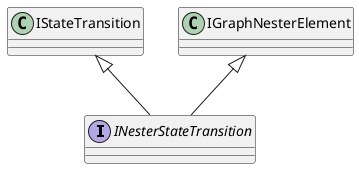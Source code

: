 @startuml
interface INesterStateTransition {
}
IStateTransition <|-- INesterStateTransition
IGraphNesterElement <|-- INesterStateTransition
@enduml
